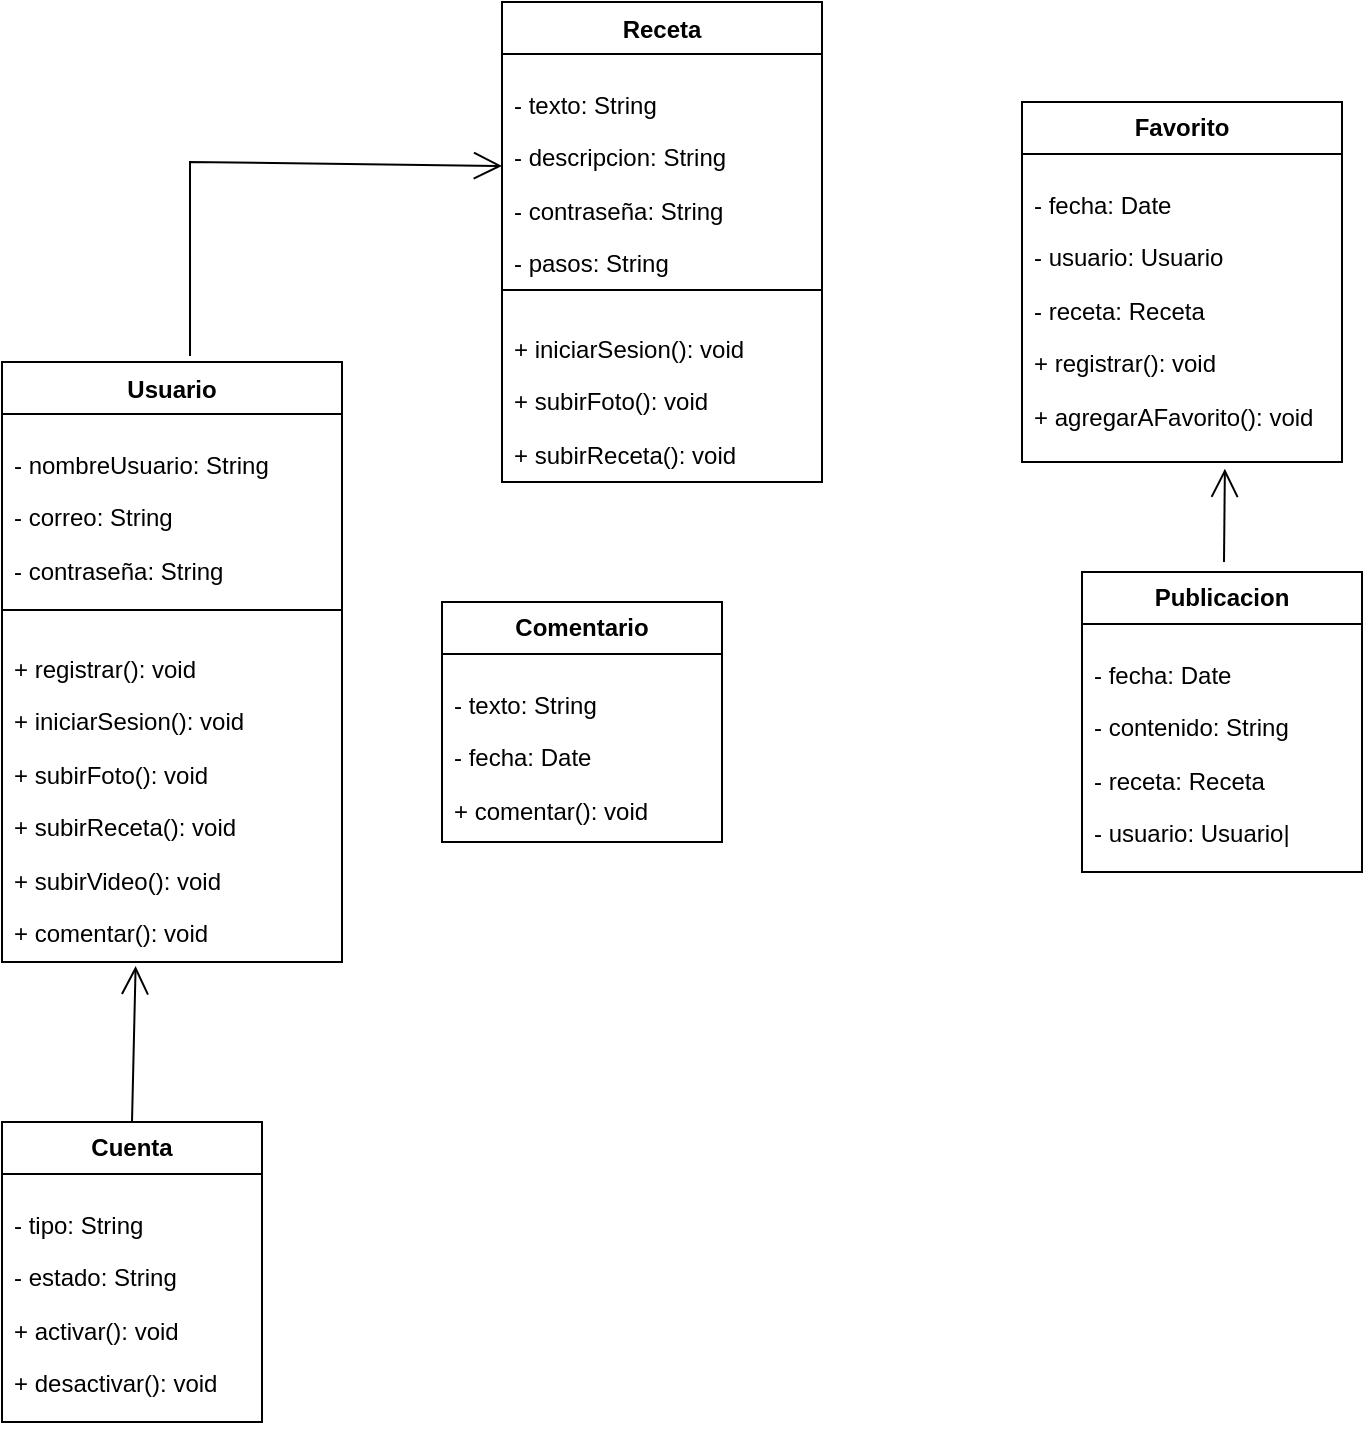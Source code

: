 <mxfile version="24.7.17">
  <diagram name="Página-1" id="qgbyo0LHozqXhU5egsmb">
    <mxGraphModel dx="991" dy="389" grid="1" gridSize="10" guides="1" tooltips="1" connect="1" arrows="1" fold="1" page="1" pageScale="1" pageWidth="3300" pageHeight="2339" math="0" shadow="0">
      <root>
        <mxCell id="0" />
        <mxCell id="1" parent="0" />
        <mxCell id="dng5E_FOOvmkLoRbdMSq-6" value="Usuario" style="swimlane;fontStyle=1;align=center;verticalAlign=top;childLayout=stackLayout;horizontal=1;startSize=26;horizontalStack=0;resizeParent=1;resizeParentMax=0;resizeLast=0;collapsible=1;marginBottom=0;whiteSpace=wrap;html=1;" vertex="1" parent="1">
          <mxGeometry x="110" y="300" width="170" height="300" as="geometry" />
        </mxCell>
        <mxCell id="dng5E_FOOvmkLoRbdMSq-7" value="&lt;p data-pm-slice=&quot;1 1 []&quot;&gt;- nombreUsuario: String    &lt;/p&gt;&lt;p&gt;- correo: String        &lt;/p&gt;&lt;p&gt;- contraseña: String&lt;/p&gt;" style="text;strokeColor=none;fillColor=none;align=left;verticalAlign=top;spacingLeft=4;spacingRight=4;overflow=hidden;rotatable=0;points=[[0,0.5],[1,0.5]];portConstraint=eastwest;whiteSpace=wrap;html=1;" vertex="1" parent="dng5E_FOOvmkLoRbdMSq-6">
          <mxGeometry y="26" width="170" height="94" as="geometry" />
        </mxCell>
        <mxCell id="dng5E_FOOvmkLoRbdMSq-8" value="" style="line;strokeWidth=1;fillColor=none;align=left;verticalAlign=middle;spacingTop=-1;spacingLeft=3;spacingRight=3;rotatable=0;labelPosition=right;points=[];portConstraint=eastwest;strokeColor=inherit;" vertex="1" parent="dng5E_FOOvmkLoRbdMSq-6">
          <mxGeometry y="120" width="170" height="8" as="geometry" />
        </mxCell>
        <mxCell id="dng5E_FOOvmkLoRbdMSq-9" value="&lt;p data-pm-slice=&quot;1 1 []&quot;&gt;+ registrar(): void&lt;/p&gt;&lt;p&gt;+ iniciarSesion(): void &lt;/p&gt;&lt;p&gt;+ subirFoto(): void        &lt;/p&gt;&lt;p&gt;+ subirReceta(): void     &lt;/p&gt;&lt;p&gt;+ subirVideo(): void   &lt;/p&gt;&lt;p&gt;+ comentar(): void&lt;/p&gt;" style="text;strokeColor=none;fillColor=none;align=left;verticalAlign=top;spacingLeft=4;spacingRight=4;overflow=hidden;rotatable=0;points=[[0,0.5],[1,0.5]];portConstraint=eastwest;whiteSpace=wrap;html=1;" vertex="1" parent="dng5E_FOOvmkLoRbdMSq-6">
          <mxGeometry y="128" width="170" height="172" as="geometry" />
        </mxCell>
        <mxCell id="dng5E_FOOvmkLoRbdMSq-10" value="Receta" style="swimlane;fontStyle=1;align=center;verticalAlign=top;childLayout=stackLayout;horizontal=1;startSize=26;horizontalStack=0;resizeParent=1;resizeParentMax=0;resizeLast=0;collapsible=1;marginBottom=0;whiteSpace=wrap;html=1;" vertex="1" parent="1">
          <mxGeometry x="360" y="120" width="160" height="240" as="geometry" />
        </mxCell>
        <mxCell id="dng5E_FOOvmkLoRbdMSq-11" value="&lt;p data-pm-slice=&quot;1 1 []&quot;&gt; - texto: String &lt;br&gt;&lt;/p&gt;&lt;p&gt;- descripcion: String &lt;/p&gt;&lt;p&gt;- contraseña: String     &lt;/p&gt;&lt;p&gt;- pasos: String &lt;/p&gt;" style="text;strokeColor=none;fillColor=none;align=left;verticalAlign=top;spacingLeft=4;spacingRight=4;overflow=hidden;rotatable=0;points=[[0,0.5],[1,0.5]];portConstraint=eastwest;whiteSpace=wrap;html=1;" vertex="1" parent="dng5E_FOOvmkLoRbdMSq-10">
          <mxGeometry y="26" width="160" height="114" as="geometry" />
        </mxCell>
        <mxCell id="dng5E_FOOvmkLoRbdMSq-12" value="" style="line;strokeWidth=1;fillColor=none;align=left;verticalAlign=middle;spacingTop=-1;spacingLeft=3;spacingRight=3;rotatable=0;labelPosition=right;points=[];portConstraint=eastwest;strokeColor=inherit;" vertex="1" parent="dng5E_FOOvmkLoRbdMSq-10">
          <mxGeometry y="140" width="160" height="8" as="geometry" />
        </mxCell>
        <mxCell id="dng5E_FOOvmkLoRbdMSq-13" value="&lt;p data-pm-slice=&quot;1 1 []&quot;&gt;+ iniciarSesion(): void   &lt;/p&gt;&lt;p&gt;+ subirFoto(): void      &lt;/p&gt;&lt;p&gt;+ subirReceta(): void    &lt;/p&gt;" style="text;strokeColor=none;fillColor=none;align=left;verticalAlign=top;spacingLeft=4;spacingRight=4;overflow=hidden;rotatable=0;points=[[0,0.5],[1,0.5]];portConstraint=eastwest;whiteSpace=wrap;html=1;" vertex="1" parent="dng5E_FOOvmkLoRbdMSq-10">
          <mxGeometry y="148" width="160" height="92" as="geometry" />
        </mxCell>
        <mxCell id="dng5E_FOOvmkLoRbdMSq-14" value="&lt;b&gt;Comentario&lt;/b&gt;" style="swimlane;fontStyle=0;childLayout=stackLayout;horizontal=1;startSize=26;fillColor=none;horizontalStack=0;resizeParent=1;resizeParentMax=0;resizeLast=0;collapsible=1;marginBottom=0;whiteSpace=wrap;html=1;" vertex="1" parent="1">
          <mxGeometry x="330" y="420" width="140" height="120" as="geometry" />
        </mxCell>
        <mxCell id="dng5E_FOOvmkLoRbdMSq-17" value="&lt;p data-pm-slice=&quot;1 1 []&quot;&gt;- texto: String &lt;/p&gt;&lt;p&gt;- fecha: Date  &lt;/p&gt;&lt;p&gt;+ comentar():  void&lt;/p&gt;" style="text;strokeColor=none;fillColor=none;align=left;verticalAlign=top;spacingLeft=4;spacingRight=4;overflow=hidden;rotatable=0;points=[[0,0.5],[1,0.5]];portConstraint=eastwest;whiteSpace=wrap;html=1;" vertex="1" parent="dng5E_FOOvmkLoRbdMSq-14">
          <mxGeometry y="26" width="140" height="94" as="geometry" />
        </mxCell>
        <mxCell id="dng5E_FOOvmkLoRbdMSq-18" value="&lt;b&gt;Favorito&lt;/b&gt;" style="swimlane;fontStyle=0;childLayout=stackLayout;horizontal=1;startSize=26;fillColor=none;horizontalStack=0;resizeParent=1;resizeParentMax=0;resizeLast=0;collapsible=1;marginBottom=0;whiteSpace=wrap;html=1;" vertex="1" parent="1">
          <mxGeometry x="620" y="170" width="160" height="180" as="geometry" />
        </mxCell>
        <mxCell id="dng5E_FOOvmkLoRbdMSq-19" value="&lt;p data-pm-slice=&quot;1 1 []&quot;&gt;- fecha: Date   &lt;/p&gt;&lt;p&gt;- usuario: Usuario&lt;/p&gt;&lt;p&gt;- receta: Receta &lt;br&gt;&lt;/p&gt;&lt;p&gt;+ registrar(): void&lt;/p&gt;&lt;p data-pm-slice=&quot;1 1 []&quot;&gt;+ agregarAFavorito(): void&lt;/p&gt;&lt;p&gt;&lt;/p&gt;" style="text;strokeColor=none;fillColor=none;align=left;verticalAlign=top;spacingLeft=4;spacingRight=4;overflow=hidden;rotatable=0;points=[[0,0.5],[1,0.5]];portConstraint=eastwest;whiteSpace=wrap;html=1;" vertex="1" parent="dng5E_FOOvmkLoRbdMSq-18">
          <mxGeometry y="26" width="160" height="154" as="geometry" />
        </mxCell>
        <mxCell id="dng5E_FOOvmkLoRbdMSq-22" value="&lt;b&gt;Publicacion&lt;/b&gt;" style="swimlane;fontStyle=0;childLayout=stackLayout;horizontal=1;startSize=26;fillColor=none;horizontalStack=0;resizeParent=1;resizeParentMax=0;resizeLast=0;collapsible=1;marginBottom=0;whiteSpace=wrap;html=1;" vertex="1" parent="1">
          <mxGeometry x="650" y="405" width="140" height="150" as="geometry" />
        </mxCell>
        <mxCell id="dng5E_FOOvmkLoRbdMSq-25" value="&lt;p data-pm-slice=&quot;1 1 []&quot;&gt;- fecha: Date   &lt;/p&gt;&lt;p&gt;- contenido: String &lt;/p&gt;&lt;p&gt;- receta: Receta  &lt;/p&gt;&lt;p&gt;- usuario: Usuario|&lt;/p&gt;" style="text;strokeColor=none;fillColor=none;align=left;verticalAlign=top;spacingLeft=4;spacingRight=4;overflow=hidden;rotatable=0;points=[[0,0.5],[1,0.5]];portConstraint=eastwest;whiteSpace=wrap;html=1;" vertex="1" parent="dng5E_FOOvmkLoRbdMSq-22">
          <mxGeometry y="26" width="140" height="124" as="geometry" />
        </mxCell>
        <mxCell id="dng5E_FOOvmkLoRbdMSq-26" value="&lt;b&gt;Cuenta&lt;/b&gt;" style="swimlane;fontStyle=0;childLayout=stackLayout;horizontal=1;startSize=26;fillColor=none;horizontalStack=0;resizeParent=1;resizeParentMax=0;resizeLast=0;collapsible=1;marginBottom=0;whiteSpace=wrap;html=1;" vertex="1" parent="1">
          <mxGeometry x="110" y="680" width="130" height="150" as="geometry" />
        </mxCell>
        <mxCell id="dng5E_FOOvmkLoRbdMSq-29" value="&lt;p data-pm-slice=&quot;1 1 []&quot;&gt;- tipo: String &lt;/p&gt;&lt;p&gt;- estado: String&lt;/p&gt;&lt;p&gt;+ activar(): void &lt;/p&gt;&lt;p&gt;+ desactivar(): void&lt;/p&gt;" style="text;strokeColor=none;fillColor=none;align=left;verticalAlign=top;spacingLeft=4;spacingRight=4;overflow=hidden;rotatable=0;points=[[0,0.5],[1,0.5]];portConstraint=eastwest;whiteSpace=wrap;html=1;" vertex="1" parent="dng5E_FOOvmkLoRbdMSq-26">
          <mxGeometry y="26" width="130" height="124" as="geometry" />
        </mxCell>
        <mxCell id="dng5E_FOOvmkLoRbdMSq-31" value="" style="endArrow=open;endFill=1;endSize=12;html=1;rounded=0;exitX=0.553;exitY=-0.01;exitDx=0;exitDy=0;exitPerimeter=0;" edge="1" parent="1" source="dng5E_FOOvmkLoRbdMSq-6" target="dng5E_FOOvmkLoRbdMSq-11">
          <mxGeometry width="160" relative="1" as="geometry">
            <mxPoint x="320" y="260" as="sourcePoint" />
            <mxPoint x="480" y="260" as="targetPoint" />
            <Array as="points">
              <mxPoint x="204" y="200" />
            </Array>
          </mxGeometry>
        </mxCell>
        <mxCell id="dng5E_FOOvmkLoRbdMSq-32" value="" style="endArrow=open;endFill=1;endSize=12;html=1;rounded=0;entryX=0.634;entryY=1.022;entryDx=0;entryDy=0;entryPerimeter=0;" edge="1" parent="1" target="dng5E_FOOvmkLoRbdMSq-19">
          <mxGeometry width="160" relative="1" as="geometry">
            <mxPoint x="721" y="400" as="sourcePoint" />
            <mxPoint x="710" y="360" as="targetPoint" />
          </mxGeometry>
        </mxCell>
        <mxCell id="dng5E_FOOvmkLoRbdMSq-33" value="" style="endArrow=open;endFill=1;endSize=12;html=1;rounded=0;exitX=0.5;exitY=0;exitDx=0;exitDy=0;entryX=0.393;entryY=1.012;entryDx=0;entryDy=0;entryPerimeter=0;" edge="1" parent="1" source="dng5E_FOOvmkLoRbdMSq-26" target="dng5E_FOOvmkLoRbdMSq-9">
          <mxGeometry width="160" relative="1" as="geometry">
            <mxPoint x="460" y="540" as="sourcePoint" />
            <mxPoint x="620" y="540" as="targetPoint" />
          </mxGeometry>
        </mxCell>
      </root>
    </mxGraphModel>
  </diagram>
</mxfile>
